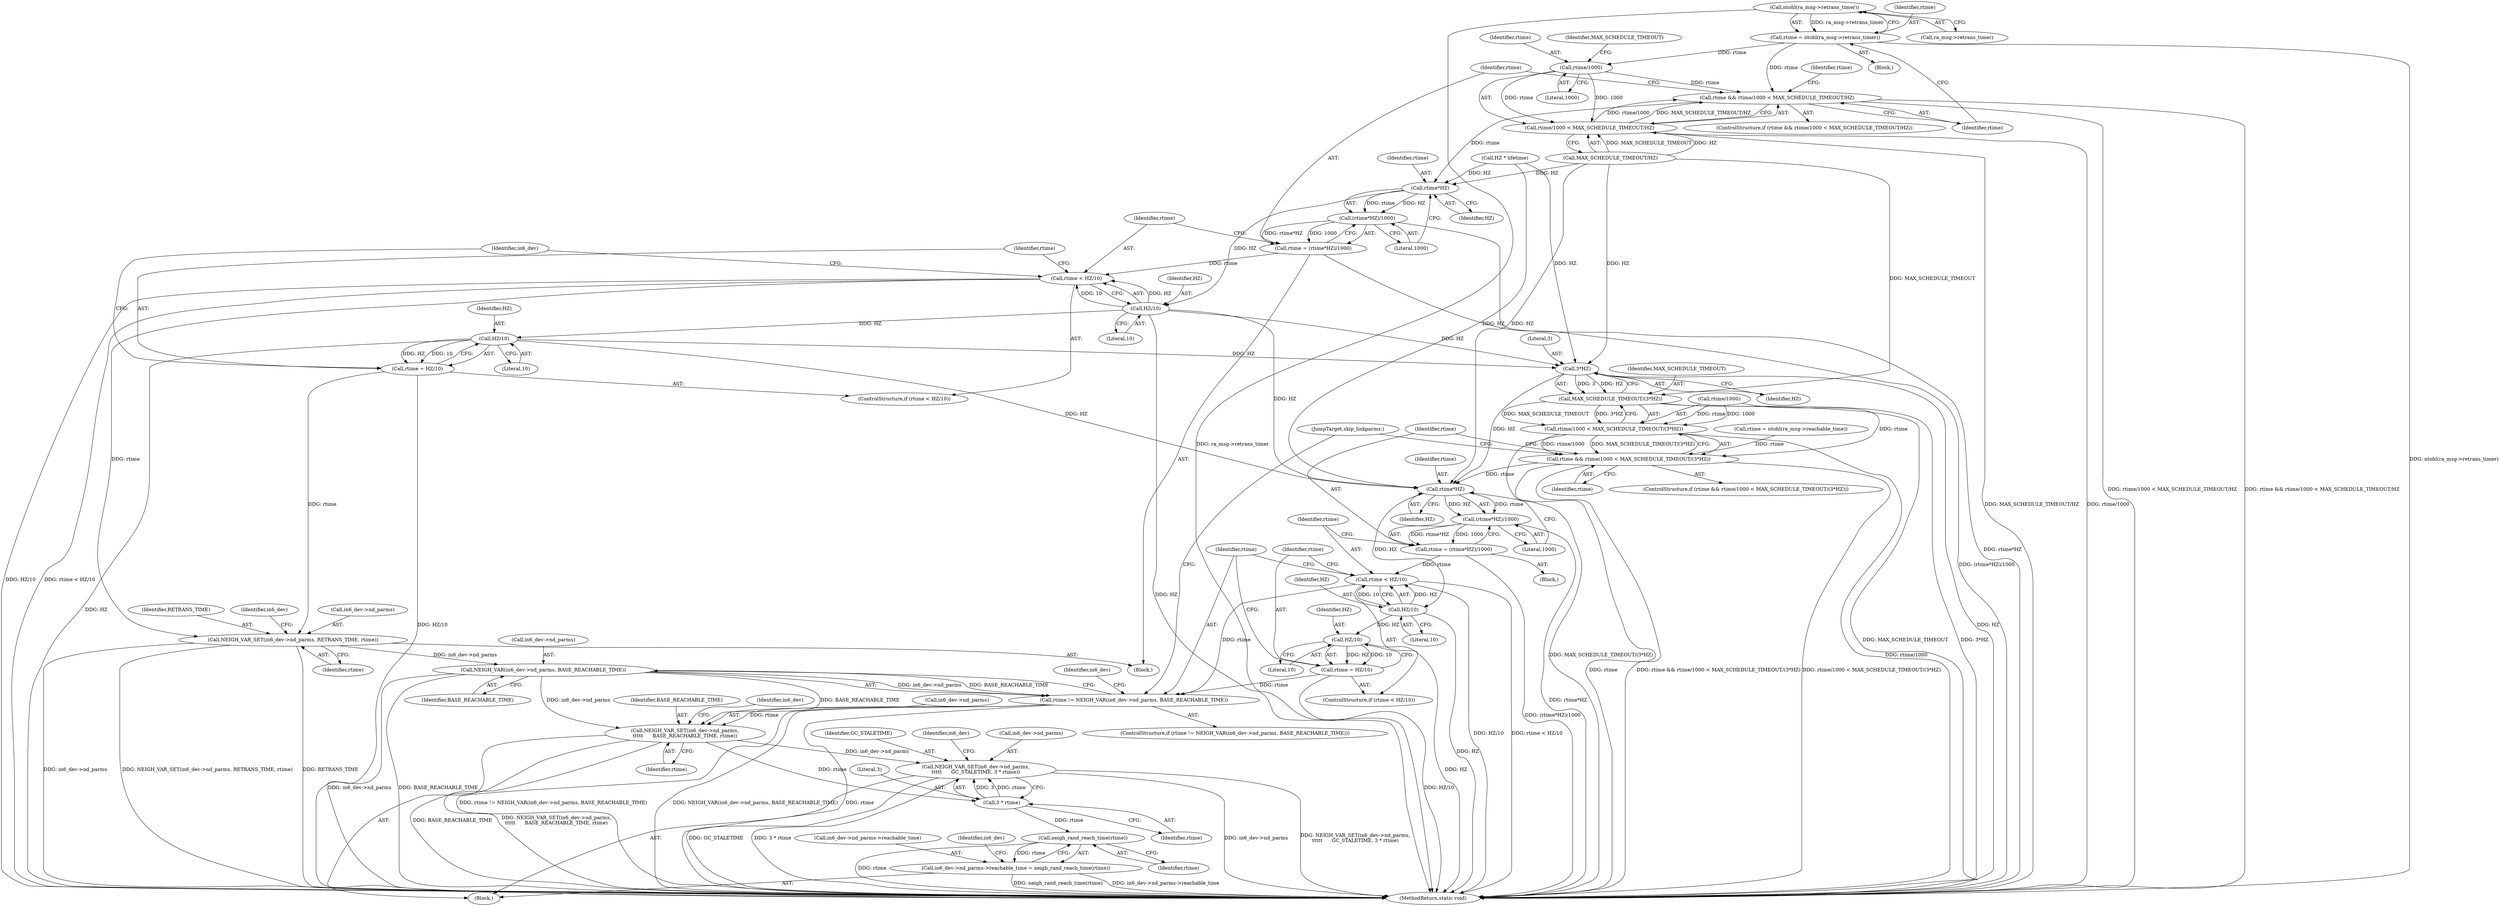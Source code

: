digraph "0_linux_6fd99094de2b83d1d4c8457f2c83483b2828e75a@pointer" {
"1000600" [label="(Call,ntohl(ra_msg->retrans_timer))"];
"1000598" [label="(Call,rtime = ntohl(ra_msg->retrans_timer))"];
"1000605" [label="(Call,rtime && rtime/1000 < MAX_SCHEDULE_TIMEOUT/HZ)"];
"1000618" [label="(Call,rtime*HZ)"];
"1000617" [label="(Call,(rtime*HZ)/1000)"];
"1000615" [label="(Call,rtime = (rtime*HZ)/1000)"];
"1000623" [label="(Call,rtime < HZ/10)"];
"1000633" [label="(Call,NEIGH_VAR_SET(in6_dev->nd_parms, RETRANS_TIME, rtime))"];
"1000687" [label="(Call,NEIGH_VAR(in6_dev->nd_parms, BASE_REACHABLE_TIME))"];
"1000685" [label="(Call,rtime != NEIGH_VAR(in6_dev->nd_parms, BASE_REACHABLE_TIME))"];
"1000693" [label="(Call,NEIGH_VAR_SET(in6_dev->nd_parms,\n\t\t\t\t\t      BASE_REACHABLE_TIME, rtime))"];
"1000699" [label="(Call,NEIGH_VAR_SET(in6_dev->nd_parms,\n\t\t\t\t\t      GC_STALETIME, 3 * rtime))"];
"1000704" [label="(Call,3 * rtime)"];
"1000713" [label="(Call,neigh_rand_reach_time(rtime))"];
"1000707" [label="(Call,in6_dev->nd_parms->reachable_time = neigh_rand_reach_time(rtime))"];
"1000625" [label="(Call,HZ/10)"];
"1000630" [label="(Call,HZ/10)"];
"1000628" [label="(Call,rtime = HZ/10)"];
"1000662" [label="(Call,3*HZ)"];
"1000660" [label="(Call,MAX_SCHEDULE_TIMEOUT/(3*HZ))"];
"1000656" [label="(Call,rtime/1000 < MAX_SCHEDULE_TIMEOUT/(3*HZ))"];
"1000654" [label="(Call,rtime && rtime/1000 < MAX_SCHEDULE_TIMEOUT/(3*HZ))"];
"1000669" [label="(Call,rtime*HZ)"];
"1000668" [label="(Call,(rtime*HZ)/1000)"];
"1000666" [label="(Call,rtime = (rtime*HZ)/1000)"];
"1000674" [label="(Call,rtime < HZ/10)"];
"1000676" [label="(Call,HZ/10)"];
"1000681" [label="(Call,HZ/10)"];
"1000679" [label="(Call,rtime = HZ/10)"];
"1000608" [label="(Call,rtime/1000)"];
"1000607" [label="(Call,rtime/1000 < MAX_SCHEDULE_TIMEOUT/HZ)"];
"1000723" [label="(JumpTarget,skip_linkparms:)"];
"1000667" [label="(Identifier,rtime)"];
"1000699" [label="(Call,NEIGH_VAR_SET(in6_dev->nd_parms,\n\t\t\t\t\t      GC_STALETIME, 3 * rtime))"];
"1000681" [label="(Call,HZ/10)"];
"1000672" [label="(Literal,1000)"];
"1000661" [label="(Identifier,MAX_SCHEDULE_TIMEOUT)"];
"1000622" [label="(ControlStructure,if (rtime < HZ/10))"];
"1000680" [label="(Identifier,rtime)"];
"1000686" [label="(Identifier,rtime)"];
"1000628" [label="(Call,rtime = HZ/10)"];
"1000694" [label="(Call,in6_dev->nd_parms)"];
"1000684" [label="(ControlStructure,if (rtime != NEIGH_VAR(in6_dev->nd_parms, BASE_REACHABLE_TIME)))"];
"1000691" [label="(Identifier,BASE_REACHABLE_TIME)"];
"1000635" [label="(Identifier,in6_dev)"];
"1000675" [label="(Identifier,rtime)"];
"1000713" [label="(Call,neigh_rand_reach_time(rtime))"];
"1000601" [label="(Call,ra_msg->retrans_timer)"];
"1000608" [label="(Call,rtime/1000)"];
"1000688" [label="(Call,in6_dev->nd_parms)"];
"1000703" [label="(Identifier,GC_STALETIME)"];
"1000632" [label="(Literal,10)"];
"1000614" [label="(Block,)"];
"1000615" [label="(Call,rtime = (rtime*HZ)/1000)"];
"1000625" [label="(Call,HZ/10)"];
"1000683" [label="(Literal,10)"];
"1000605" [label="(Call,rtime && rtime/1000 < MAX_SCHEDULE_TIMEOUT/HZ)"];
"1000705" [label="(Literal,3)"];
"1000666" [label="(Call,rtime = (rtime*HZ)/1000)"];
"1000620" [label="(Identifier,HZ)"];
"1000611" [label="(Call,MAX_SCHEDULE_TIMEOUT/HZ)"];
"1000634" [label="(Call,in6_dev->nd_parms)"];
"1000630" [label="(Call,HZ/10)"];
"1000677" [label="(Identifier,HZ)"];
"1000708" [label="(Call,in6_dev->nd_parms->reachable_time)"];
"1000637" [label="(Identifier,RETRANS_TIME)"];
"1000623" [label="(Call,rtime < HZ/10)"];
"1001104" [label="(MethodReturn,static void)"];
"1000687" [label="(Call,NEIGH_VAR(in6_dev->nd_parms, BASE_REACHABLE_TIME))"];
"1000607" [label="(Call,rtime/1000 < MAX_SCHEDULE_TIMEOUT/HZ)"];
"1000618" [label="(Call,rtime*HZ)"];
"1000633" [label="(Call,NEIGH_VAR_SET(in6_dev->nd_parms, RETRANS_TIME, rtime))"];
"1000617" [label="(Call,(rtime*HZ)/1000)"];
"1000697" [label="(Identifier,BASE_REACHABLE_TIME)"];
"1000671" [label="(Identifier,HZ)"];
"1000674" [label="(Call,rtime < HZ/10)"];
"1000669" [label="(Call,rtime*HZ)"];
"1000682" [label="(Identifier,HZ)"];
"1000710" [label="(Identifier,in6_dev)"];
"1000695" [label="(Identifier,in6_dev)"];
"1000664" [label="(Identifier,HZ)"];
"1000685" [label="(Call,rtime != NEIGH_VAR(in6_dev->nd_parms, BASE_REACHABLE_TIME))"];
"1000663" [label="(Literal,3)"];
"1000616" [label="(Identifier,rtime)"];
"1000631" [label="(Identifier,HZ)"];
"1000599" [label="(Identifier,rtime)"];
"1000692" [label="(Block,)"];
"1000629" [label="(Identifier,rtime)"];
"1000701" [label="(Identifier,in6_dev)"];
"1000627" [label="(Literal,10)"];
"1000704" [label="(Call,3 * rtime)"];
"1000626" [label="(Identifier,HZ)"];
"1000656" [label="(Call,rtime/1000 < MAX_SCHEDULE_TIMEOUT/(3*HZ))"];
"1000670" [label="(Identifier,rtime)"];
"1000660" [label="(Call,MAX_SCHEDULE_TIMEOUT/(3*HZ))"];
"1000673" [label="(ControlStructure,if (rtime < HZ/10))"];
"1000609" [label="(Identifier,rtime)"];
"1000717" [label="(Identifier,in6_dev)"];
"1000706" [label="(Identifier,rtime)"];
"1000624" [label="(Identifier,rtime)"];
"1000700" [label="(Call,in6_dev->nd_parms)"];
"1000619" [label="(Identifier,rtime)"];
"1000641" [label="(Identifier,in6_dev)"];
"1000648" [label="(Identifier,rtime)"];
"1000638" [label="(Identifier,rtime)"];
"1000600" [label="(Call,ntohl(ra_msg->retrans_timer))"];
"1000655" [label="(Identifier,rtime)"];
"1000654" [label="(Call,rtime && rtime/1000 < MAX_SCHEDULE_TIMEOUT/(3*HZ))"];
"1000604" [label="(ControlStructure,if (rtime && rtime/1000 < MAX_SCHEDULE_TIMEOUT/HZ))"];
"1000714" [label="(Identifier,rtime)"];
"1000693" [label="(Call,NEIGH_VAR_SET(in6_dev->nd_parms,\n\t\t\t\t\t      BASE_REACHABLE_TIME, rtime))"];
"1000657" [label="(Call,rtime/1000)"];
"1000647" [label="(Call,rtime = ntohl(ra_msg->reachable_time))"];
"1000668" [label="(Call,(rtime*HZ)/1000)"];
"1000662" [label="(Call,3*HZ)"];
"1000621" [label="(Literal,1000)"];
"1000707" [label="(Call,in6_dev->nd_parms->reachable_time = neigh_rand_reach_time(rtime))"];
"1000679" [label="(Call,rtime = HZ/10)"];
"1000610" [label="(Literal,1000)"];
"1000698" [label="(Identifier,rtime)"];
"1000598" [label="(Call,rtime = ntohl(ra_msg->retrans_timer))"];
"1000676" [label="(Call,HZ/10)"];
"1000606" [label="(Identifier,rtime)"];
"1000596" [label="(Block,)"];
"1000538" [label="(Call,HZ * lifetime)"];
"1000665" [label="(Block,)"];
"1000612" [label="(Identifier,MAX_SCHEDULE_TIMEOUT)"];
"1000678" [label="(Literal,10)"];
"1000653" [label="(ControlStructure,if (rtime && rtime/1000 < MAX_SCHEDULE_TIMEOUT/(3*HZ)))"];
"1000600" -> "1000598"  [label="AST: "];
"1000600" -> "1000601"  [label="CFG: "];
"1000601" -> "1000600"  [label="AST: "];
"1000598" -> "1000600"  [label="CFG: "];
"1000600" -> "1001104"  [label="DDG: ra_msg->retrans_timer"];
"1000600" -> "1000598"  [label="DDG: ra_msg->retrans_timer"];
"1000598" -> "1000596"  [label="AST: "];
"1000599" -> "1000598"  [label="AST: "];
"1000606" -> "1000598"  [label="CFG: "];
"1000598" -> "1001104"  [label="DDG: ntohl(ra_msg->retrans_timer)"];
"1000598" -> "1000605"  [label="DDG: rtime"];
"1000598" -> "1000608"  [label="DDG: rtime"];
"1000605" -> "1000604"  [label="AST: "];
"1000605" -> "1000606"  [label="CFG: "];
"1000605" -> "1000607"  [label="CFG: "];
"1000606" -> "1000605"  [label="AST: "];
"1000607" -> "1000605"  [label="AST: "];
"1000616" -> "1000605"  [label="CFG: "];
"1000648" -> "1000605"  [label="CFG: "];
"1000605" -> "1001104"  [label="DDG: rtime/1000 < MAX_SCHEDULE_TIMEOUT/HZ"];
"1000605" -> "1001104"  [label="DDG: rtime && rtime/1000 < MAX_SCHEDULE_TIMEOUT/HZ"];
"1000608" -> "1000605"  [label="DDG: rtime"];
"1000607" -> "1000605"  [label="DDG: rtime/1000"];
"1000607" -> "1000605"  [label="DDG: MAX_SCHEDULE_TIMEOUT/HZ"];
"1000605" -> "1000618"  [label="DDG: rtime"];
"1000618" -> "1000617"  [label="AST: "];
"1000618" -> "1000620"  [label="CFG: "];
"1000619" -> "1000618"  [label="AST: "];
"1000620" -> "1000618"  [label="AST: "];
"1000621" -> "1000618"  [label="CFG: "];
"1000618" -> "1000617"  [label="DDG: rtime"];
"1000618" -> "1000617"  [label="DDG: HZ"];
"1000611" -> "1000618"  [label="DDG: HZ"];
"1000538" -> "1000618"  [label="DDG: HZ"];
"1000618" -> "1000625"  [label="DDG: HZ"];
"1000617" -> "1000615"  [label="AST: "];
"1000617" -> "1000621"  [label="CFG: "];
"1000621" -> "1000617"  [label="AST: "];
"1000615" -> "1000617"  [label="CFG: "];
"1000617" -> "1001104"  [label="DDG: rtime*HZ"];
"1000617" -> "1000615"  [label="DDG: rtime*HZ"];
"1000617" -> "1000615"  [label="DDG: 1000"];
"1000615" -> "1000614"  [label="AST: "];
"1000616" -> "1000615"  [label="AST: "];
"1000624" -> "1000615"  [label="CFG: "];
"1000615" -> "1001104"  [label="DDG: (rtime*HZ)/1000"];
"1000615" -> "1000623"  [label="DDG: rtime"];
"1000623" -> "1000622"  [label="AST: "];
"1000623" -> "1000625"  [label="CFG: "];
"1000624" -> "1000623"  [label="AST: "];
"1000625" -> "1000623"  [label="AST: "];
"1000629" -> "1000623"  [label="CFG: "];
"1000635" -> "1000623"  [label="CFG: "];
"1000623" -> "1001104"  [label="DDG: rtime < HZ/10"];
"1000623" -> "1001104"  [label="DDG: HZ/10"];
"1000625" -> "1000623"  [label="DDG: HZ"];
"1000625" -> "1000623"  [label="DDG: 10"];
"1000623" -> "1000633"  [label="DDG: rtime"];
"1000633" -> "1000614"  [label="AST: "];
"1000633" -> "1000638"  [label="CFG: "];
"1000634" -> "1000633"  [label="AST: "];
"1000637" -> "1000633"  [label="AST: "];
"1000638" -> "1000633"  [label="AST: "];
"1000641" -> "1000633"  [label="CFG: "];
"1000633" -> "1001104"  [label="DDG: NEIGH_VAR_SET(in6_dev->nd_parms, RETRANS_TIME, rtime)"];
"1000633" -> "1001104"  [label="DDG: RETRANS_TIME"];
"1000633" -> "1001104"  [label="DDG: in6_dev->nd_parms"];
"1000628" -> "1000633"  [label="DDG: rtime"];
"1000633" -> "1000687"  [label="DDG: in6_dev->nd_parms"];
"1000687" -> "1000685"  [label="AST: "];
"1000687" -> "1000691"  [label="CFG: "];
"1000688" -> "1000687"  [label="AST: "];
"1000691" -> "1000687"  [label="AST: "];
"1000685" -> "1000687"  [label="CFG: "];
"1000687" -> "1001104"  [label="DDG: in6_dev->nd_parms"];
"1000687" -> "1001104"  [label="DDG: BASE_REACHABLE_TIME"];
"1000687" -> "1000685"  [label="DDG: in6_dev->nd_parms"];
"1000687" -> "1000685"  [label="DDG: BASE_REACHABLE_TIME"];
"1000687" -> "1000693"  [label="DDG: in6_dev->nd_parms"];
"1000687" -> "1000693"  [label="DDG: BASE_REACHABLE_TIME"];
"1000685" -> "1000684"  [label="AST: "];
"1000686" -> "1000685"  [label="AST: "];
"1000695" -> "1000685"  [label="CFG: "];
"1000723" -> "1000685"  [label="CFG: "];
"1000685" -> "1001104"  [label="DDG: rtime != NEIGH_VAR(in6_dev->nd_parms, BASE_REACHABLE_TIME)"];
"1000685" -> "1001104"  [label="DDG: NEIGH_VAR(in6_dev->nd_parms, BASE_REACHABLE_TIME)"];
"1000685" -> "1001104"  [label="DDG: rtime"];
"1000679" -> "1000685"  [label="DDG: rtime"];
"1000674" -> "1000685"  [label="DDG: rtime"];
"1000685" -> "1000693"  [label="DDG: rtime"];
"1000693" -> "1000692"  [label="AST: "];
"1000693" -> "1000698"  [label="CFG: "];
"1000694" -> "1000693"  [label="AST: "];
"1000697" -> "1000693"  [label="AST: "];
"1000698" -> "1000693"  [label="AST: "];
"1000701" -> "1000693"  [label="CFG: "];
"1000693" -> "1001104"  [label="DDG: NEIGH_VAR_SET(in6_dev->nd_parms,\n\t\t\t\t\t      BASE_REACHABLE_TIME, rtime)"];
"1000693" -> "1001104"  [label="DDG: BASE_REACHABLE_TIME"];
"1000693" -> "1000699"  [label="DDG: in6_dev->nd_parms"];
"1000693" -> "1000704"  [label="DDG: rtime"];
"1000699" -> "1000692"  [label="AST: "];
"1000699" -> "1000704"  [label="CFG: "];
"1000700" -> "1000699"  [label="AST: "];
"1000703" -> "1000699"  [label="AST: "];
"1000704" -> "1000699"  [label="AST: "];
"1000710" -> "1000699"  [label="CFG: "];
"1000699" -> "1001104"  [label="DDG: in6_dev->nd_parms"];
"1000699" -> "1001104"  [label="DDG: NEIGH_VAR_SET(in6_dev->nd_parms,\n\t\t\t\t\t      GC_STALETIME, 3 * rtime)"];
"1000699" -> "1001104"  [label="DDG: GC_STALETIME"];
"1000699" -> "1001104"  [label="DDG: 3 * rtime"];
"1000704" -> "1000699"  [label="DDG: 3"];
"1000704" -> "1000699"  [label="DDG: rtime"];
"1000704" -> "1000706"  [label="CFG: "];
"1000705" -> "1000704"  [label="AST: "];
"1000706" -> "1000704"  [label="AST: "];
"1000704" -> "1000713"  [label="DDG: rtime"];
"1000713" -> "1000707"  [label="AST: "];
"1000713" -> "1000714"  [label="CFG: "];
"1000714" -> "1000713"  [label="AST: "];
"1000707" -> "1000713"  [label="CFG: "];
"1000713" -> "1001104"  [label="DDG: rtime"];
"1000713" -> "1000707"  [label="DDG: rtime"];
"1000707" -> "1000692"  [label="AST: "];
"1000708" -> "1000707"  [label="AST: "];
"1000717" -> "1000707"  [label="CFG: "];
"1000707" -> "1001104"  [label="DDG: in6_dev->nd_parms->reachable_time"];
"1000707" -> "1001104"  [label="DDG: neigh_rand_reach_time(rtime)"];
"1000625" -> "1000627"  [label="CFG: "];
"1000626" -> "1000625"  [label="AST: "];
"1000627" -> "1000625"  [label="AST: "];
"1000625" -> "1001104"  [label="DDG: HZ"];
"1000625" -> "1000630"  [label="DDG: HZ"];
"1000625" -> "1000662"  [label="DDG: HZ"];
"1000625" -> "1000669"  [label="DDG: HZ"];
"1000630" -> "1000628"  [label="AST: "];
"1000630" -> "1000632"  [label="CFG: "];
"1000631" -> "1000630"  [label="AST: "];
"1000632" -> "1000630"  [label="AST: "];
"1000628" -> "1000630"  [label="CFG: "];
"1000630" -> "1001104"  [label="DDG: HZ"];
"1000630" -> "1000628"  [label="DDG: HZ"];
"1000630" -> "1000628"  [label="DDG: 10"];
"1000630" -> "1000662"  [label="DDG: HZ"];
"1000630" -> "1000669"  [label="DDG: HZ"];
"1000628" -> "1000622"  [label="AST: "];
"1000629" -> "1000628"  [label="AST: "];
"1000635" -> "1000628"  [label="CFG: "];
"1000628" -> "1001104"  [label="DDG: HZ/10"];
"1000662" -> "1000660"  [label="AST: "];
"1000662" -> "1000664"  [label="CFG: "];
"1000663" -> "1000662"  [label="AST: "];
"1000664" -> "1000662"  [label="AST: "];
"1000660" -> "1000662"  [label="CFG: "];
"1000662" -> "1001104"  [label="DDG: HZ"];
"1000662" -> "1000660"  [label="DDG: 3"];
"1000662" -> "1000660"  [label="DDG: HZ"];
"1000611" -> "1000662"  [label="DDG: HZ"];
"1000538" -> "1000662"  [label="DDG: HZ"];
"1000662" -> "1000669"  [label="DDG: HZ"];
"1000660" -> "1000656"  [label="AST: "];
"1000661" -> "1000660"  [label="AST: "];
"1000656" -> "1000660"  [label="CFG: "];
"1000660" -> "1001104"  [label="DDG: MAX_SCHEDULE_TIMEOUT"];
"1000660" -> "1001104"  [label="DDG: 3*HZ"];
"1000660" -> "1000656"  [label="DDG: MAX_SCHEDULE_TIMEOUT"];
"1000660" -> "1000656"  [label="DDG: 3*HZ"];
"1000611" -> "1000660"  [label="DDG: MAX_SCHEDULE_TIMEOUT"];
"1000656" -> "1000654"  [label="AST: "];
"1000657" -> "1000656"  [label="AST: "];
"1000654" -> "1000656"  [label="CFG: "];
"1000656" -> "1001104"  [label="DDG: MAX_SCHEDULE_TIMEOUT/(3*HZ)"];
"1000656" -> "1001104"  [label="DDG: rtime/1000"];
"1000656" -> "1000654"  [label="DDG: rtime/1000"];
"1000656" -> "1000654"  [label="DDG: MAX_SCHEDULE_TIMEOUT/(3*HZ)"];
"1000657" -> "1000656"  [label="DDG: rtime"];
"1000657" -> "1000656"  [label="DDG: 1000"];
"1000654" -> "1000653"  [label="AST: "];
"1000654" -> "1000655"  [label="CFG: "];
"1000655" -> "1000654"  [label="AST: "];
"1000667" -> "1000654"  [label="CFG: "];
"1000723" -> "1000654"  [label="CFG: "];
"1000654" -> "1001104"  [label="DDG: rtime/1000 < MAX_SCHEDULE_TIMEOUT/(3*HZ)"];
"1000654" -> "1001104"  [label="DDG: rtime"];
"1000654" -> "1001104"  [label="DDG: rtime && rtime/1000 < MAX_SCHEDULE_TIMEOUT/(3*HZ)"];
"1000647" -> "1000654"  [label="DDG: rtime"];
"1000657" -> "1000654"  [label="DDG: rtime"];
"1000654" -> "1000669"  [label="DDG: rtime"];
"1000669" -> "1000668"  [label="AST: "];
"1000669" -> "1000671"  [label="CFG: "];
"1000670" -> "1000669"  [label="AST: "];
"1000671" -> "1000669"  [label="AST: "];
"1000672" -> "1000669"  [label="CFG: "];
"1000669" -> "1000668"  [label="DDG: rtime"];
"1000669" -> "1000668"  [label="DDG: HZ"];
"1000538" -> "1000669"  [label="DDG: HZ"];
"1000611" -> "1000669"  [label="DDG: HZ"];
"1000669" -> "1000676"  [label="DDG: HZ"];
"1000668" -> "1000666"  [label="AST: "];
"1000668" -> "1000672"  [label="CFG: "];
"1000672" -> "1000668"  [label="AST: "];
"1000666" -> "1000668"  [label="CFG: "];
"1000668" -> "1001104"  [label="DDG: rtime*HZ"];
"1000668" -> "1000666"  [label="DDG: rtime*HZ"];
"1000668" -> "1000666"  [label="DDG: 1000"];
"1000666" -> "1000665"  [label="AST: "];
"1000667" -> "1000666"  [label="AST: "];
"1000675" -> "1000666"  [label="CFG: "];
"1000666" -> "1001104"  [label="DDG: (rtime*HZ)/1000"];
"1000666" -> "1000674"  [label="DDG: rtime"];
"1000674" -> "1000673"  [label="AST: "];
"1000674" -> "1000676"  [label="CFG: "];
"1000675" -> "1000674"  [label="AST: "];
"1000676" -> "1000674"  [label="AST: "];
"1000680" -> "1000674"  [label="CFG: "];
"1000686" -> "1000674"  [label="CFG: "];
"1000674" -> "1001104"  [label="DDG: HZ/10"];
"1000674" -> "1001104"  [label="DDG: rtime < HZ/10"];
"1000676" -> "1000674"  [label="DDG: HZ"];
"1000676" -> "1000674"  [label="DDG: 10"];
"1000676" -> "1000678"  [label="CFG: "];
"1000677" -> "1000676"  [label="AST: "];
"1000678" -> "1000676"  [label="AST: "];
"1000676" -> "1001104"  [label="DDG: HZ"];
"1000676" -> "1000681"  [label="DDG: HZ"];
"1000681" -> "1000679"  [label="AST: "];
"1000681" -> "1000683"  [label="CFG: "];
"1000682" -> "1000681"  [label="AST: "];
"1000683" -> "1000681"  [label="AST: "];
"1000679" -> "1000681"  [label="CFG: "];
"1000681" -> "1001104"  [label="DDG: HZ"];
"1000681" -> "1000679"  [label="DDG: HZ"];
"1000681" -> "1000679"  [label="DDG: 10"];
"1000679" -> "1000673"  [label="AST: "];
"1000680" -> "1000679"  [label="AST: "];
"1000686" -> "1000679"  [label="CFG: "];
"1000679" -> "1001104"  [label="DDG: HZ/10"];
"1000608" -> "1000607"  [label="AST: "];
"1000608" -> "1000610"  [label="CFG: "];
"1000609" -> "1000608"  [label="AST: "];
"1000610" -> "1000608"  [label="AST: "];
"1000612" -> "1000608"  [label="CFG: "];
"1000608" -> "1000607"  [label="DDG: rtime"];
"1000608" -> "1000607"  [label="DDG: 1000"];
"1000607" -> "1000611"  [label="CFG: "];
"1000611" -> "1000607"  [label="AST: "];
"1000607" -> "1001104"  [label="DDG: rtime/1000"];
"1000607" -> "1001104"  [label="DDG: MAX_SCHEDULE_TIMEOUT/HZ"];
"1000611" -> "1000607"  [label="DDG: MAX_SCHEDULE_TIMEOUT"];
"1000611" -> "1000607"  [label="DDG: HZ"];
}
